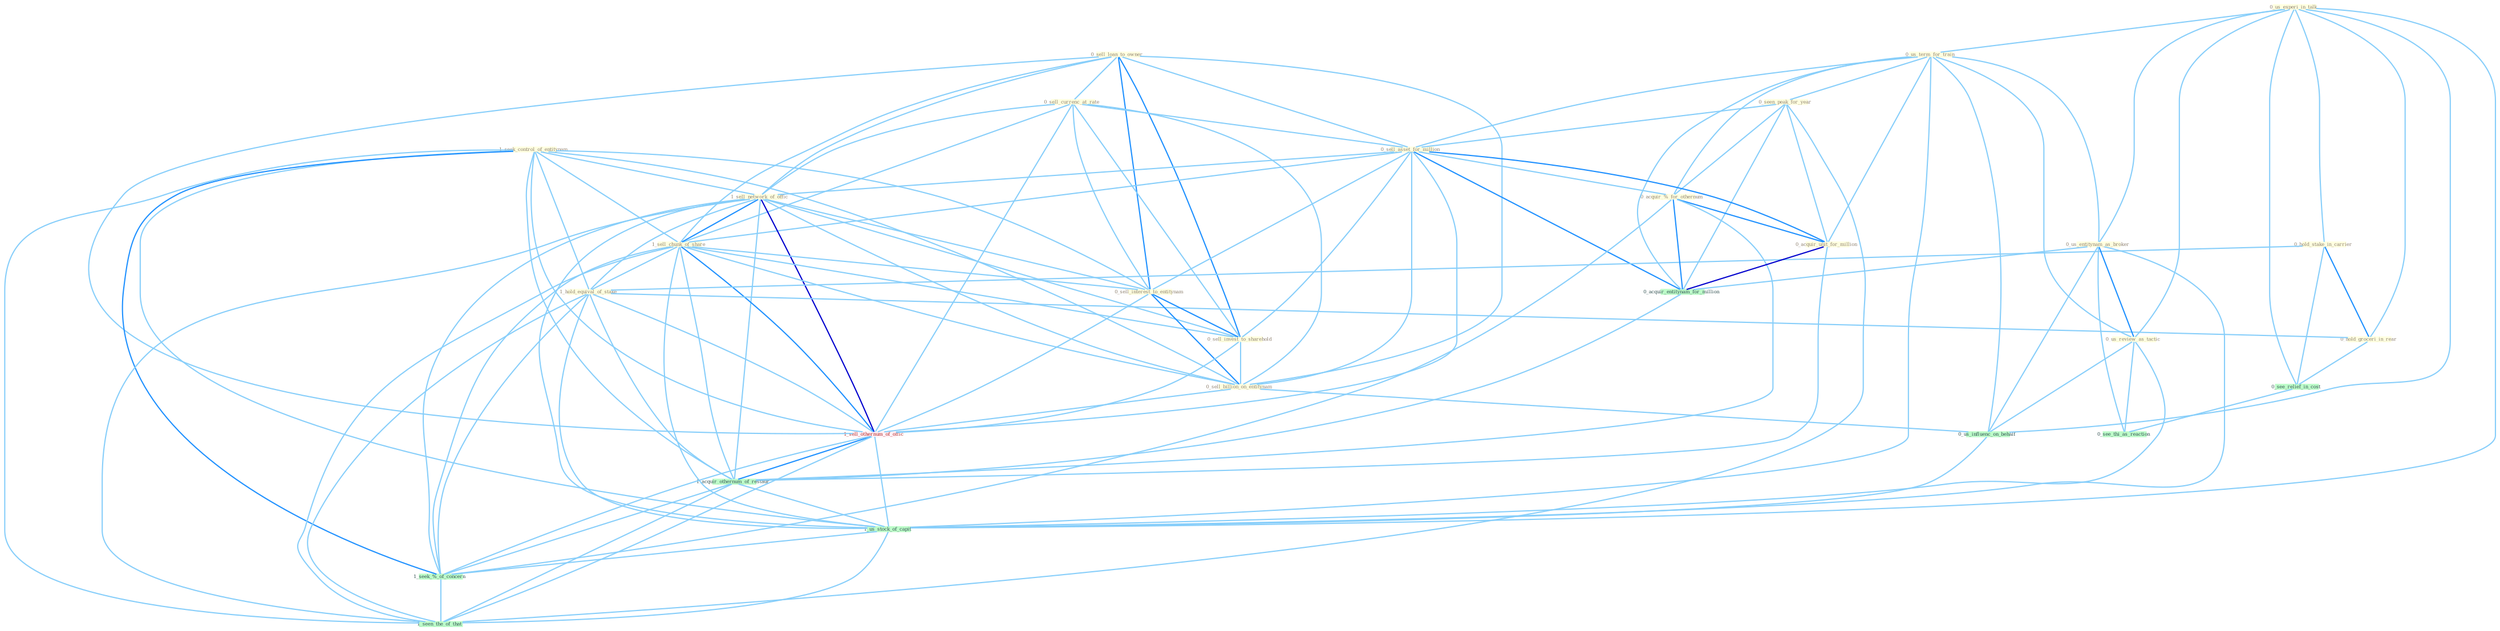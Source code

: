 Graph G{ 
    node
    [shape=polygon,style=filled,width=.5,height=.06,color="#BDFCC9",fixedsize=true,fontsize=4,
    fontcolor="#2f4f4f"];
    {node
    [color="#ffffe0", fontcolor="#8b7d6b"] "0_us_experi_in_talk " "0_sell_loan_to_owner " "0_us_term_for_train " "1_seek_control_of_entitynam " "0_sell_currenc_at_rate " "0_seen_peak_for_year " "0_sell_asset_for_million " "1_sell_network_of_offic " "1_sell_chunk_of_share " "0_hold_stake_in_carrier " "1_hold_equival_of_stake " "0_hold_groceri_in_rear " "0_acquir_%_for_othernum " "0_sell_interest_to_entitynam " "0_sell_invest_to_sharehold " "0_us_entitynam_as_broker " "0_acquir_unit_for_million " "0_us_review_as_tactic " "0_sell_billion_on_entitynam "}
{node [color="#fff0f5", fontcolor="#b22222"] "1_sell_othernum_of_offic "}
edge [color="#B0E2FF"];

	"0_us_experi_in_talk " -- "0_us_term_for_train " [w="1", color="#87cefa" ];
	"0_us_experi_in_talk " -- "0_hold_stake_in_carrier " [w="1", color="#87cefa" ];
	"0_us_experi_in_talk " -- "0_hold_groceri_in_rear " [w="1", color="#87cefa" ];
	"0_us_experi_in_talk " -- "0_us_entitynam_as_broker " [w="1", color="#87cefa" ];
	"0_us_experi_in_talk " -- "0_us_review_as_tactic " [w="1", color="#87cefa" ];
	"0_us_experi_in_talk " -- "0_us_influenc_on_behalf " [w="1", color="#87cefa" ];
	"0_us_experi_in_talk " -- "0_see_relief_in_cost " [w="1", color="#87cefa" ];
	"0_us_experi_in_talk " -- "1_us_stock_of_capit " [w="1", color="#87cefa" ];
	"0_sell_loan_to_owner " -- "0_sell_currenc_at_rate " [w="1", color="#87cefa" ];
	"0_sell_loan_to_owner " -- "0_sell_asset_for_million " [w="1", color="#87cefa" ];
	"0_sell_loan_to_owner " -- "1_sell_network_of_offic " [w="1", color="#87cefa" ];
	"0_sell_loan_to_owner " -- "1_sell_chunk_of_share " [w="1", color="#87cefa" ];
	"0_sell_loan_to_owner " -- "0_sell_interest_to_entitynam " [w="2", color="#1e90ff" , len=0.8];
	"0_sell_loan_to_owner " -- "0_sell_invest_to_sharehold " [w="2", color="#1e90ff" , len=0.8];
	"0_sell_loan_to_owner " -- "0_sell_billion_on_entitynam " [w="1", color="#87cefa" ];
	"0_sell_loan_to_owner " -- "1_sell_othernum_of_offic " [w="1", color="#87cefa" ];
	"0_us_term_for_train " -- "0_seen_peak_for_year " [w="1", color="#87cefa" ];
	"0_us_term_for_train " -- "0_sell_asset_for_million " [w="1", color="#87cefa" ];
	"0_us_term_for_train " -- "0_acquir_%_for_othernum " [w="1", color="#87cefa" ];
	"0_us_term_for_train " -- "0_us_entitynam_as_broker " [w="1", color="#87cefa" ];
	"0_us_term_for_train " -- "0_acquir_unit_for_million " [w="1", color="#87cefa" ];
	"0_us_term_for_train " -- "0_us_review_as_tactic " [w="1", color="#87cefa" ];
	"0_us_term_for_train " -- "0_acquir_entitynam_for_million " [w="1", color="#87cefa" ];
	"0_us_term_for_train " -- "0_us_influenc_on_behalf " [w="1", color="#87cefa" ];
	"0_us_term_for_train " -- "1_us_stock_of_capit " [w="1", color="#87cefa" ];
	"1_seek_control_of_entitynam " -- "1_sell_network_of_offic " [w="1", color="#87cefa" ];
	"1_seek_control_of_entitynam " -- "1_sell_chunk_of_share " [w="1", color="#87cefa" ];
	"1_seek_control_of_entitynam " -- "1_hold_equival_of_stake " [w="1", color="#87cefa" ];
	"1_seek_control_of_entitynam " -- "0_sell_interest_to_entitynam " [w="1", color="#87cefa" ];
	"1_seek_control_of_entitynam " -- "0_sell_billion_on_entitynam " [w="1", color="#87cefa" ];
	"1_seek_control_of_entitynam " -- "1_sell_othernum_of_offic " [w="1", color="#87cefa" ];
	"1_seek_control_of_entitynam " -- "1_acquir_othernum_of_restaur " [w="1", color="#87cefa" ];
	"1_seek_control_of_entitynam " -- "1_us_stock_of_capit " [w="1", color="#87cefa" ];
	"1_seek_control_of_entitynam " -- "1_seek_%_of_concern " [w="2", color="#1e90ff" , len=0.8];
	"1_seek_control_of_entitynam " -- "1_seen_the_of_that " [w="1", color="#87cefa" ];
	"0_sell_currenc_at_rate " -- "0_sell_asset_for_million " [w="1", color="#87cefa" ];
	"0_sell_currenc_at_rate " -- "1_sell_network_of_offic " [w="1", color="#87cefa" ];
	"0_sell_currenc_at_rate " -- "1_sell_chunk_of_share " [w="1", color="#87cefa" ];
	"0_sell_currenc_at_rate " -- "0_sell_interest_to_entitynam " [w="1", color="#87cefa" ];
	"0_sell_currenc_at_rate " -- "0_sell_invest_to_sharehold " [w="1", color="#87cefa" ];
	"0_sell_currenc_at_rate " -- "0_sell_billion_on_entitynam " [w="1", color="#87cefa" ];
	"0_sell_currenc_at_rate " -- "1_sell_othernum_of_offic " [w="1", color="#87cefa" ];
	"0_seen_peak_for_year " -- "0_sell_asset_for_million " [w="1", color="#87cefa" ];
	"0_seen_peak_for_year " -- "0_acquir_%_for_othernum " [w="1", color="#87cefa" ];
	"0_seen_peak_for_year " -- "0_acquir_unit_for_million " [w="1", color="#87cefa" ];
	"0_seen_peak_for_year " -- "0_acquir_entitynam_for_million " [w="1", color="#87cefa" ];
	"0_seen_peak_for_year " -- "1_seen_the_of_that " [w="1", color="#87cefa" ];
	"0_sell_asset_for_million " -- "1_sell_network_of_offic " [w="1", color="#87cefa" ];
	"0_sell_asset_for_million " -- "1_sell_chunk_of_share " [w="1", color="#87cefa" ];
	"0_sell_asset_for_million " -- "0_acquir_%_for_othernum " [w="1", color="#87cefa" ];
	"0_sell_asset_for_million " -- "0_sell_interest_to_entitynam " [w="1", color="#87cefa" ];
	"0_sell_asset_for_million " -- "0_sell_invest_to_sharehold " [w="1", color="#87cefa" ];
	"0_sell_asset_for_million " -- "0_acquir_unit_for_million " [w="2", color="#1e90ff" , len=0.8];
	"0_sell_asset_for_million " -- "0_sell_billion_on_entitynam " [w="1", color="#87cefa" ];
	"0_sell_asset_for_million " -- "0_acquir_entitynam_for_million " [w="2", color="#1e90ff" , len=0.8];
	"0_sell_asset_for_million " -- "1_sell_othernum_of_offic " [w="1", color="#87cefa" ];
	"1_sell_network_of_offic " -- "1_sell_chunk_of_share " [w="2", color="#1e90ff" , len=0.8];
	"1_sell_network_of_offic " -- "1_hold_equival_of_stake " [w="1", color="#87cefa" ];
	"1_sell_network_of_offic " -- "0_sell_interest_to_entitynam " [w="1", color="#87cefa" ];
	"1_sell_network_of_offic " -- "0_sell_invest_to_sharehold " [w="1", color="#87cefa" ];
	"1_sell_network_of_offic " -- "0_sell_billion_on_entitynam " [w="1", color="#87cefa" ];
	"1_sell_network_of_offic " -- "1_sell_othernum_of_offic " [w="3", color="#0000cd" , len=0.6];
	"1_sell_network_of_offic " -- "1_acquir_othernum_of_restaur " [w="1", color="#87cefa" ];
	"1_sell_network_of_offic " -- "1_us_stock_of_capit " [w="1", color="#87cefa" ];
	"1_sell_network_of_offic " -- "1_seek_%_of_concern " [w="1", color="#87cefa" ];
	"1_sell_network_of_offic " -- "1_seen_the_of_that " [w="1", color="#87cefa" ];
	"1_sell_chunk_of_share " -- "1_hold_equival_of_stake " [w="1", color="#87cefa" ];
	"1_sell_chunk_of_share " -- "0_sell_interest_to_entitynam " [w="1", color="#87cefa" ];
	"1_sell_chunk_of_share " -- "0_sell_invest_to_sharehold " [w="1", color="#87cefa" ];
	"1_sell_chunk_of_share " -- "0_sell_billion_on_entitynam " [w="1", color="#87cefa" ];
	"1_sell_chunk_of_share " -- "1_sell_othernum_of_offic " [w="2", color="#1e90ff" , len=0.8];
	"1_sell_chunk_of_share " -- "1_acquir_othernum_of_restaur " [w="1", color="#87cefa" ];
	"1_sell_chunk_of_share " -- "1_us_stock_of_capit " [w="1", color="#87cefa" ];
	"1_sell_chunk_of_share " -- "1_seek_%_of_concern " [w="1", color="#87cefa" ];
	"1_sell_chunk_of_share " -- "1_seen_the_of_that " [w="1", color="#87cefa" ];
	"0_hold_stake_in_carrier " -- "1_hold_equival_of_stake " [w="1", color="#87cefa" ];
	"0_hold_stake_in_carrier " -- "0_hold_groceri_in_rear " [w="2", color="#1e90ff" , len=0.8];
	"0_hold_stake_in_carrier " -- "0_see_relief_in_cost " [w="1", color="#87cefa" ];
	"1_hold_equival_of_stake " -- "0_hold_groceri_in_rear " [w="1", color="#87cefa" ];
	"1_hold_equival_of_stake " -- "1_sell_othernum_of_offic " [w="1", color="#87cefa" ];
	"1_hold_equival_of_stake " -- "1_acquir_othernum_of_restaur " [w="1", color="#87cefa" ];
	"1_hold_equival_of_stake " -- "1_us_stock_of_capit " [w="1", color="#87cefa" ];
	"1_hold_equival_of_stake " -- "1_seek_%_of_concern " [w="1", color="#87cefa" ];
	"1_hold_equival_of_stake " -- "1_seen_the_of_that " [w="1", color="#87cefa" ];
	"0_hold_groceri_in_rear " -- "0_see_relief_in_cost " [w="1", color="#87cefa" ];
	"0_acquir_%_for_othernum " -- "0_acquir_unit_for_million " [w="2", color="#1e90ff" , len=0.8];
	"0_acquir_%_for_othernum " -- "0_acquir_entitynam_for_million " [w="2", color="#1e90ff" , len=0.8];
	"0_acquir_%_for_othernum " -- "1_acquir_othernum_of_restaur " [w="1", color="#87cefa" ];
	"0_acquir_%_for_othernum " -- "1_seek_%_of_concern " [w="1", color="#87cefa" ];
	"0_sell_interest_to_entitynam " -- "0_sell_invest_to_sharehold " [w="2", color="#1e90ff" , len=0.8];
	"0_sell_interest_to_entitynam " -- "0_sell_billion_on_entitynam " [w="2", color="#1e90ff" , len=0.8];
	"0_sell_interest_to_entitynam " -- "1_sell_othernum_of_offic " [w="1", color="#87cefa" ];
	"0_sell_invest_to_sharehold " -- "0_sell_billion_on_entitynam " [w="1", color="#87cefa" ];
	"0_sell_invest_to_sharehold " -- "1_sell_othernum_of_offic " [w="1", color="#87cefa" ];
	"0_us_entitynam_as_broker " -- "0_us_review_as_tactic " [w="2", color="#1e90ff" , len=0.8];
	"0_us_entitynam_as_broker " -- "0_acquir_entitynam_for_million " [w="1", color="#87cefa" ];
	"0_us_entitynam_as_broker " -- "0_us_influenc_on_behalf " [w="1", color="#87cefa" ];
	"0_us_entitynam_as_broker " -- "0_see_thi_as_reaction " [w="1", color="#87cefa" ];
	"0_us_entitynam_as_broker " -- "1_us_stock_of_capit " [w="1", color="#87cefa" ];
	"0_acquir_unit_for_million " -- "0_acquir_entitynam_for_million " [w="3", color="#0000cd" , len=0.6];
	"0_acquir_unit_for_million " -- "1_acquir_othernum_of_restaur " [w="1", color="#87cefa" ];
	"0_us_review_as_tactic " -- "0_us_influenc_on_behalf " [w="1", color="#87cefa" ];
	"0_us_review_as_tactic " -- "0_see_thi_as_reaction " [w="1", color="#87cefa" ];
	"0_us_review_as_tactic " -- "1_us_stock_of_capit " [w="1", color="#87cefa" ];
	"0_sell_billion_on_entitynam " -- "1_sell_othernum_of_offic " [w="1", color="#87cefa" ];
	"0_sell_billion_on_entitynam " -- "0_us_influenc_on_behalf " [w="1", color="#87cefa" ];
	"0_acquir_entitynam_for_million " -- "1_acquir_othernum_of_restaur " [w="1", color="#87cefa" ];
	"1_sell_othernum_of_offic " -- "1_acquir_othernum_of_restaur " [w="2", color="#1e90ff" , len=0.8];
	"1_sell_othernum_of_offic " -- "1_us_stock_of_capit " [w="1", color="#87cefa" ];
	"1_sell_othernum_of_offic " -- "1_seek_%_of_concern " [w="1", color="#87cefa" ];
	"1_sell_othernum_of_offic " -- "1_seen_the_of_that " [w="1", color="#87cefa" ];
	"0_us_influenc_on_behalf " -- "1_us_stock_of_capit " [w="1", color="#87cefa" ];
	"0_see_relief_in_cost " -- "0_see_thi_as_reaction " [w="1", color="#87cefa" ];
	"1_acquir_othernum_of_restaur " -- "1_us_stock_of_capit " [w="1", color="#87cefa" ];
	"1_acquir_othernum_of_restaur " -- "1_seek_%_of_concern " [w="1", color="#87cefa" ];
	"1_acquir_othernum_of_restaur " -- "1_seen_the_of_that " [w="1", color="#87cefa" ];
	"1_us_stock_of_capit " -- "1_seek_%_of_concern " [w="1", color="#87cefa" ];
	"1_us_stock_of_capit " -- "1_seen_the_of_that " [w="1", color="#87cefa" ];
	"1_seek_%_of_concern " -- "1_seen_the_of_that " [w="1", color="#87cefa" ];
}